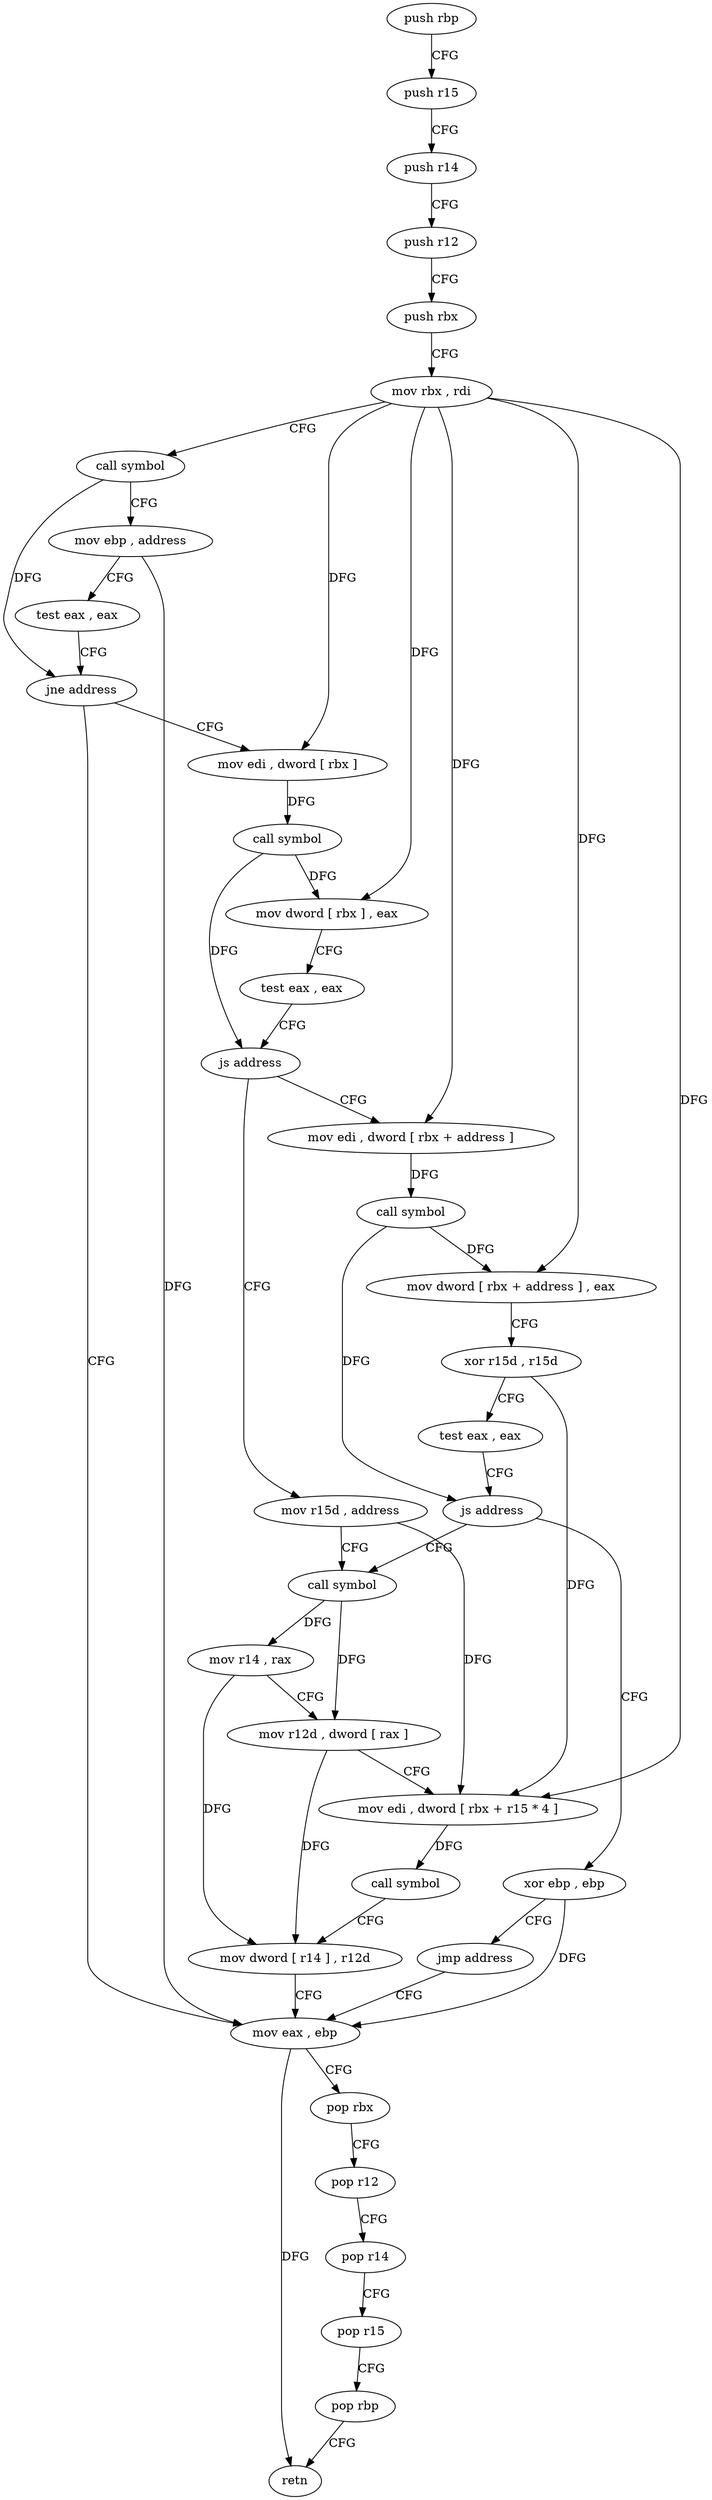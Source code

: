 digraph "func" {
"298080" [label = "push rbp" ]
"298081" [label = "push r15" ]
"298083" [label = "push r14" ]
"298085" [label = "push r12" ]
"298087" [label = "push rbx" ]
"298088" [label = "mov rbx , rdi" ]
"298091" [label = "call symbol" ]
"298096" [label = "mov ebp , address" ]
"298101" [label = "test eax , eax" ]
"298103" [label = "jne address" ]
"298169" [label = "mov eax , ebp" ]
"298105" [label = "mov edi , dword [ rbx ]" ]
"298171" [label = "pop rbx" ]
"298172" [label = "pop r12" ]
"298174" [label = "pop r14" ]
"298176" [label = "pop r15" ]
"298178" [label = "pop rbp" ]
"298179" [label = "retn" ]
"298107" [label = "call symbol" ]
"298112" [label = "mov dword [ rbx ] , eax" ]
"298114" [label = "test eax , eax" ]
"298116" [label = "js address" ]
"298140" [label = "mov r15d , address" ]
"298118" [label = "mov edi , dword [ rbx + address ]" ]
"298146" [label = "call symbol" ]
"298121" [label = "call symbol" ]
"298126" [label = "mov dword [ rbx + address ] , eax" ]
"298129" [label = "xor r15d , r15d" ]
"298132" [label = "test eax , eax" ]
"298134" [label = "js address" ]
"298136" [label = "xor ebp , ebp" ]
"298151" [label = "mov r14 , rax" ]
"298154" [label = "mov r12d , dword [ rax ]" ]
"298157" [label = "mov edi , dword [ rbx + r15 * 4 ]" ]
"298161" [label = "call symbol" ]
"298166" [label = "mov dword [ r14 ] , r12d" ]
"298138" [label = "jmp address" ]
"298080" -> "298081" [ label = "CFG" ]
"298081" -> "298083" [ label = "CFG" ]
"298083" -> "298085" [ label = "CFG" ]
"298085" -> "298087" [ label = "CFG" ]
"298087" -> "298088" [ label = "CFG" ]
"298088" -> "298091" [ label = "CFG" ]
"298088" -> "298105" [ label = "DFG" ]
"298088" -> "298112" [ label = "DFG" ]
"298088" -> "298118" [ label = "DFG" ]
"298088" -> "298126" [ label = "DFG" ]
"298088" -> "298157" [ label = "DFG" ]
"298091" -> "298096" [ label = "CFG" ]
"298091" -> "298103" [ label = "DFG" ]
"298096" -> "298101" [ label = "CFG" ]
"298096" -> "298169" [ label = "DFG" ]
"298101" -> "298103" [ label = "CFG" ]
"298103" -> "298169" [ label = "CFG" ]
"298103" -> "298105" [ label = "CFG" ]
"298169" -> "298171" [ label = "CFG" ]
"298169" -> "298179" [ label = "DFG" ]
"298105" -> "298107" [ label = "DFG" ]
"298171" -> "298172" [ label = "CFG" ]
"298172" -> "298174" [ label = "CFG" ]
"298174" -> "298176" [ label = "CFG" ]
"298176" -> "298178" [ label = "CFG" ]
"298178" -> "298179" [ label = "CFG" ]
"298107" -> "298112" [ label = "DFG" ]
"298107" -> "298116" [ label = "DFG" ]
"298112" -> "298114" [ label = "CFG" ]
"298114" -> "298116" [ label = "CFG" ]
"298116" -> "298140" [ label = "CFG" ]
"298116" -> "298118" [ label = "CFG" ]
"298140" -> "298146" [ label = "CFG" ]
"298140" -> "298157" [ label = "DFG" ]
"298118" -> "298121" [ label = "DFG" ]
"298146" -> "298151" [ label = "DFG" ]
"298146" -> "298154" [ label = "DFG" ]
"298121" -> "298126" [ label = "DFG" ]
"298121" -> "298134" [ label = "DFG" ]
"298126" -> "298129" [ label = "CFG" ]
"298129" -> "298132" [ label = "CFG" ]
"298129" -> "298157" [ label = "DFG" ]
"298132" -> "298134" [ label = "CFG" ]
"298134" -> "298146" [ label = "CFG" ]
"298134" -> "298136" [ label = "CFG" ]
"298136" -> "298138" [ label = "CFG" ]
"298136" -> "298169" [ label = "DFG" ]
"298151" -> "298154" [ label = "CFG" ]
"298151" -> "298166" [ label = "DFG" ]
"298154" -> "298157" [ label = "CFG" ]
"298154" -> "298166" [ label = "DFG" ]
"298157" -> "298161" [ label = "DFG" ]
"298161" -> "298166" [ label = "CFG" ]
"298166" -> "298169" [ label = "CFG" ]
"298138" -> "298169" [ label = "CFG" ]
}
